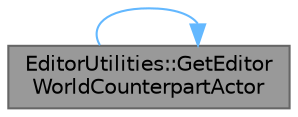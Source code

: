 digraph "EditorUtilities::GetEditorWorldCounterpartActor"
{
 // INTERACTIVE_SVG=YES
 // LATEX_PDF_SIZE
  bgcolor="transparent";
  edge [fontname=Helvetica,fontsize=10,labelfontname=Helvetica,labelfontsize=10];
  node [fontname=Helvetica,fontsize=10,shape=box,height=0.2,width=0.4];
  rankdir="LR";
  Node1 [id="Node000001",label="EditorUtilities::GetEditor\lWorldCounterpartActor",height=0.2,width=0.4,color="gray40", fillcolor="grey60", style="filled", fontcolor="black",tooltip="Given an actor in a Simulation or PIE world, tries to find a counterpart actor in the editor world."];
  Node1 -> Node1 [id="edge1_Node000001_Node000001",color="steelblue1",style="solid",tooltip=" "];
}
